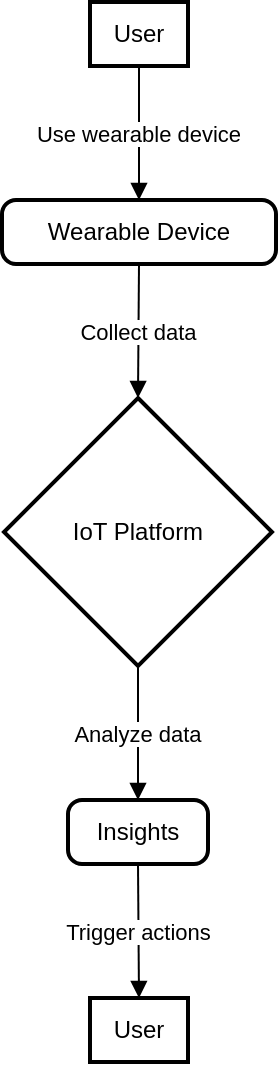 <mxfile version="24.6.4" type="github">
  <diagram name="Page-1" id="HEXjeIwIEezqWGD8xMji">
    <mxGraphModel>
      <root>
        <mxCell id="0" />
        <mxCell id="1" parent="0" />
        <mxCell id="2" value="User" style="whiteSpace=wrap;strokeWidth=2;" vertex="1" parent="1">
          <mxGeometry x="50" width="49" height="32" as="geometry" />
        </mxCell>
        <mxCell id="3" value="Wearable Device" style="rounded=1;absoluteArcSize=1;arcSize=14;whiteSpace=wrap;strokeWidth=2;" vertex="1" parent="1">
          <mxGeometry x="6" y="99" width="137" height="32" as="geometry" />
        </mxCell>
        <mxCell id="4" value="IoT Platform" style="rhombus;strokeWidth=2;whiteSpace=wrap;" vertex="1" parent="1">
          <mxGeometry x="7" y="198" width="134" height="134" as="geometry" />
        </mxCell>
        <mxCell id="5" value="Insights" style="rounded=1;absoluteArcSize=1;arcSize=14;whiteSpace=wrap;strokeWidth=2;" vertex="1" parent="1">
          <mxGeometry x="39" y="399" width="70" height="32" as="geometry" />
        </mxCell>
        <mxCell id="6" value="User" style="whiteSpace=wrap;strokeWidth=2;" vertex="1" parent="1">
          <mxGeometry x="50" y="498" width="49" height="32" as="geometry" />
        </mxCell>
        <mxCell id="7" value="Use wearable device" style="curved=1;startArrow=none;endArrow=block;exitX=0.5;exitY=1;entryX=0.5;entryY=0;" edge="1" parent="1" source="2" target="3">
          <mxGeometry relative="1" as="geometry">
            <Array as="points" />
          </mxGeometry>
        </mxCell>
        <mxCell id="8" value="Collect data" style="curved=1;startArrow=none;endArrow=block;exitX=0.5;exitY=1;entryX=0.5;entryY=0;" edge="1" parent="1" source="3" target="4">
          <mxGeometry relative="1" as="geometry">
            <Array as="points" />
          </mxGeometry>
        </mxCell>
        <mxCell id="9" value="Analyze data" style="curved=1;startArrow=none;endArrow=block;exitX=0.5;exitY=1;entryX=0.5;entryY=0;" edge="1" parent="1" source="4" target="5">
          <mxGeometry relative="1" as="geometry">
            <Array as="points" />
          </mxGeometry>
        </mxCell>
        <mxCell id="10" value="Trigger actions" style="curved=1;startArrow=none;endArrow=block;exitX=0.5;exitY=1;entryX=0.5;entryY=0;" edge="1" parent="1" source="5" target="6">
          <mxGeometry relative="1" as="geometry">
            <Array as="points" />
          </mxGeometry>
        </mxCell>
      </root>
    </mxGraphModel>
  </diagram>
</mxfile>
